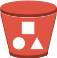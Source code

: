 <?xml version="1.0" encoding="UTF-8"?>
<dia:diagram xmlns:dia="http://www.lysator.liu.se/~alla/dia/">
  <dia:layer name="Fondo" visible="true" active="true">
    <dia:group>
      <dia:group>
        <dia:group>
          <dia:group>
            <dia:group>
              <dia:object type="Standard - BezierLine" version="0" id="O0">
                <dia:attribute name="obj_pos">
                  <dia:point val="3.879,1.403"/>
                </dia:attribute>
                <dia:attribute name="obj_bb">
                  <dia:rectangle val="2.878,1.386;4.878,1.722"/>
                </dia:attribute>
                <dia:attribute name="bez_points">
                  <dia:point val="3.879,1.403"/>
                  <dia:point val="3.879,1.542"/>
                  <dia:point val="3.879,1.403"/>
                  <dia:point val="3.879,1.542"/>
                  <dia:point val="3.879,1.546"/>
                  <dia:point val="3.879,1.55"/>
                  <dia:point val="3.878,1.554"/>
                  <dia:point val="3.878,1.416"/>
                  <dia:point val="3.878,1.554"/>
                  <dia:point val="3.878,1.416"/>
                  <dia:point val="3.879,1.411"/>
                  <dia:point val="3.879,1.407"/>
                  <dia:point val="3.879,1.403"/>
                </dia:attribute>
                <dia:attribute name="corner_types">
                  <dia:enum val="0"/>
                  <dia:enum val="0"/>
                  <dia:enum val="0"/>
                  <dia:enum val="0"/>
                  <dia:enum val="0"/>
                </dia:attribute>
                <dia:attribute name="line_color">
                  <dia:color val="#8c3323"/>
                </dia:attribute>
                <dia:attribute name="line_width">
                  <dia:real val="0"/>
                </dia:attribute>
              </dia:object>
              <dia:object type="Standard - BezierLine" version="0" id="O1">
                <dia:attribute name="obj_pos">
                  <dia:point val="3.878,1.416"/>
                </dia:attribute>
                <dia:attribute name="obj_bb">
                  <dia:rectangle val="3.875,1.416;3.878,1.569"/>
                </dia:attribute>
                <dia:attribute name="bez_points">
                  <dia:point val="3.878,1.416"/>
                  <dia:point val="3.878,1.554"/>
                  <dia:point val="3.878,1.416"/>
                  <dia:point val="3.878,1.554"/>
                  <dia:point val="3.877,1.559"/>
                  <dia:point val="3.876,1.564"/>
                  <dia:point val="3.875,1.569"/>
                  <dia:point val="3.875,1.43"/>
                  <dia:point val="3.875,1.569"/>
                  <dia:point val="3.875,1.43"/>
                  <dia:point val="3.876,1.425"/>
                  <dia:point val="3.877,1.42"/>
                  <dia:point val="3.878,1.416"/>
                </dia:attribute>
                <dia:attribute name="corner_types">
                  <dia:enum val="0"/>
                  <dia:enum val="0"/>
                  <dia:enum val="0"/>
                  <dia:enum val="0"/>
                  <dia:enum val="0"/>
                </dia:attribute>
                <dia:attribute name="line_color">
                  <dia:color val="#8c3323"/>
                </dia:attribute>
                <dia:attribute name="line_width">
                  <dia:real val="0"/>
                </dia:attribute>
              </dia:object>
              <dia:object type="Standard - BezierLine" version="0" id="O2">
                <dia:attribute name="obj_pos">
                  <dia:point val="3.875,1.43"/>
                </dia:attribute>
                <dia:attribute name="obj_bb">
                  <dia:rectangle val="3.865,1.43;3.875,1.589"/>
                </dia:attribute>
                <dia:attribute name="bez_points">
                  <dia:point val="3.875,1.43"/>
                  <dia:point val="3.875,1.569"/>
                  <dia:point val="3.875,1.43"/>
                  <dia:point val="3.875,1.569"/>
                  <dia:point val="3.872,1.575"/>
                  <dia:point val="3.869,1.582"/>
                  <dia:point val="3.865,1.589"/>
                  <dia:point val="3.865,1.45"/>
                  <dia:point val="3.865,1.589"/>
                  <dia:point val="3.865,1.45"/>
                  <dia:point val="3.869,1.443"/>
                  <dia:point val="3.872,1.437"/>
                  <dia:point val="3.875,1.43"/>
                </dia:attribute>
                <dia:attribute name="corner_types">
                  <dia:enum val="0"/>
                  <dia:enum val="0"/>
                  <dia:enum val="0"/>
                  <dia:enum val="0"/>
                  <dia:enum val="0"/>
                </dia:attribute>
                <dia:attribute name="line_color">
                  <dia:color val="#8c3323"/>
                </dia:attribute>
                <dia:attribute name="line_width">
                  <dia:real val="0"/>
                </dia:attribute>
              </dia:object>
              <dia:object type="Standard - BezierLine" version="0" id="O3">
                <dia:attribute name="obj_pos">
                  <dia:point val="3.865,1.45"/>
                </dia:attribute>
                <dia:attribute name="obj_bb">
                  <dia:rectangle val="0.121,1.403;3.865,1.863"/>
                </dia:attribute>
                <dia:attribute name="bez_points">
                  <dia:point val="3.865,1.45"/>
                  <dia:point val="3.865,1.589"/>
                  <dia:point val="3.865,1.45"/>
                  <dia:point val="3.865,1.589"/>
                  <dia:point val="3.768,1.744"/>
                  <dia:point val="3.194,1.863"/>
                  <dia:point val="2.5,1.863"/>
                  <dia:point val="1.738,1.863"/>
                  <dia:point val="1.121,1.72"/>
                  <dia:point val="1.121,1.542"/>
                  <dia:point val="1.121,1.403"/>
                  <dia:point val="1.121,1.542"/>
                  <dia:point val="1.121,1.403"/>
                  <dia:point val="1.121,1.581"/>
                  <dia:point val="1.738,1.725"/>
                  <dia:point val="2.5,1.725"/>
                  <dia:point val="3.194,1.725"/>
                  <dia:point val="3.768,1.605"/>
                  <dia:point val="3.865,1.45"/>
                </dia:attribute>
                <dia:attribute name="corner_types">
                  <dia:enum val="0"/>
                  <dia:enum val="0"/>
                  <dia:enum val="0"/>
                  <dia:enum val="0"/>
                  <dia:enum val="0"/>
                  <dia:enum val="0"/>
                  <dia:enum val="0"/>
                </dia:attribute>
                <dia:attribute name="line_color">
                  <dia:color val="#8c3323"/>
                </dia:attribute>
                <dia:attribute name="line_width">
                  <dia:real val="0"/>
                </dia:attribute>
              </dia:object>
            </dia:group>
            <dia:object type="Standard - Beziergon" version="0" id="O4">
              <dia:attribute name="obj_pos">
                <dia:point val="3.879,1.403"/>
              </dia:attribute>
              <dia:attribute name="obj_bb">
                <dia:rectangle val="0.121,1.403;4.879,1.863"/>
              </dia:attribute>
              <dia:attribute name="bez_points">
                <dia:point val="3.879,1.403"/>
                <dia:point val="3.879,1.542"/>
                <dia:point val="3.879,1.403"/>
                <dia:point val="3.879,1.542"/>
                <dia:point val="3.879,1.72"/>
                <dia:point val="3.262,1.863"/>
                <dia:point val="2.5,1.863"/>
                <dia:point val="1.738,1.863"/>
                <dia:point val="1.121,1.72"/>
                <dia:point val="1.121,1.542"/>
                <dia:point val="1.121,1.403"/>
                <dia:point val="1.121,1.542"/>
                <dia:point val="1.121,1.403"/>
                <dia:point val="1.121,1.581"/>
                <dia:point val="1.738,1.725"/>
                <dia:point val="2.5,1.725"/>
                <dia:point val="3.262,1.725"/>
                <dia:point val="3.879,1.581"/>
              </dia:attribute>
              <dia:attribute name="corner_types">
                <dia:enum val="-1525258584"/>
                <dia:enum val="0"/>
                <dia:enum val="0"/>
                <dia:enum val="0"/>
                <dia:enum val="0"/>
                <dia:enum val="0"/>
                <dia:enum val="0"/>
              </dia:attribute>
              <dia:attribute name="line_color">
                <dia:color val="#8c3323"/>
              </dia:attribute>
              <dia:attribute name="line_width">
                <dia:real val="0"/>
              </dia:attribute>
              <dia:attribute name="inner_color">
                <dia:color val="#8c3323"/>
              </dia:attribute>
              <dia:attribute name="show_background">
                <dia:boolean val="true"/>
              </dia:attribute>
            </dia:object>
            <dia:group>
              <dia:object type="Standard - Beziergon" version="0" id="O5">
                <dia:attribute name="obj_pos">
                  <dia:point val="2.5,1.081"/>
                </dia:attribute>
                <dia:attribute name="obj_bb">
                  <dia:rectangle val="1.121,1.081;3.879,1.725"/>
                </dia:attribute>
                <dia:attribute name="bez_points">
                  <dia:point val="2.5,1.081"/>
                  <dia:point val="3.262,1.081"/>
                  <dia:point val="3.879,1.225"/>
                  <dia:point val="3.879,1.403"/>
                  <dia:point val="3.879,1.581"/>
                  <dia:point val="3.262,1.725"/>
                  <dia:point val="2.5,1.725"/>
                  <dia:point val="1.738,1.725"/>
                  <dia:point val="1.121,1.581"/>
                  <dia:point val="1.121,1.403"/>
                  <dia:point val="1.121,1.225"/>
                  <dia:point val="1.738,1.081"/>
                </dia:attribute>
                <dia:attribute name="corner_types">
                  <dia:enum val="-1525258616"/>
                  <dia:enum val="0"/>
                  <dia:enum val="0"/>
                  <dia:enum val="0"/>
                  <dia:enum val="0"/>
                </dia:attribute>
                <dia:attribute name="line_color">
                  <dia:color val="#e15343"/>
                </dia:attribute>
                <dia:attribute name="line_width">
                  <dia:real val="0"/>
                </dia:attribute>
                <dia:attribute name="inner_color">
                  <dia:color val="#e15343"/>
                </dia:attribute>
                <dia:attribute name="show_background">
                  <dia:boolean val="true"/>
                </dia:attribute>
              </dia:object>
            </dia:group>
            <dia:group>
              <dia:object type="Standard - Polygon" version="0" id="O6">
                <dia:attribute name="obj_pos">
                  <dia:point val="3.871,1.65"/>
                </dia:attribute>
                <dia:attribute name="obj_bb">
                  <dia:rectangle val="3.384,1.65;3.871,3.703"/>
                </dia:attribute>
                <dia:attribute name="poly_points">
                  <dia:point val="3.871,1.65"/>
                  <dia:point val="3.871,1.789"/>
                  <dia:point val="3.419,3.703"/>
                  <dia:point val="3.384,3.613"/>
                </dia:attribute>
                <dia:attribute name="line_color">
                  <dia:color val="#8c3323"/>
                </dia:attribute>
                <dia:attribute name="line_width">
                  <dia:real val="0"/>
                </dia:attribute>
                <dia:attribute name="inner_color">
                  <dia:color val="#8c3323"/>
                </dia:attribute>
                <dia:attribute name="show_background">
                  <dia:boolean val="true"/>
                </dia:attribute>
              </dia:object>
            </dia:group>
            <dia:group>
              <dia:object type="Standard - Polygon" version="0" id="O7">
                <dia:attribute name="obj_pos">
                  <dia:point val="1.581,3.565"/>
                </dia:attribute>
                <dia:attribute name="obj_bb">
                  <dia:rectangle val="1.129,1.65;1.581,3.703"/>
                </dia:attribute>
                <dia:attribute name="poly_points">
                  <dia:point val="1.581,3.565"/>
                  <dia:point val="1.581,3.703"/>
                  <dia:point val="1.129,1.789"/>
                  <dia:point val="1.129,1.65"/>
                </dia:attribute>
                <dia:attribute name="line_color">
                  <dia:color val="#8c3323"/>
                </dia:attribute>
                <dia:attribute name="line_width">
                  <dia:real val="0"/>
                </dia:attribute>
                <dia:attribute name="inner_color">
                  <dia:color val="#8c3323"/>
                </dia:attribute>
                <dia:attribute name="show_background">
                  <dia:boolean val="true"/>
                </dia:attribute>
              </dia:object>
            </dia:group>
            <dia:group>
              <dia:object type="Standard - BezierLine" version="0" id="O8">
                <dia:attribute name="obj_pos">
                  <dia:point val="3.419,3.565"/>
                </dia:attribute>
                <dia:attribute name="obj_bb">
                  <dia:rectangle val="2.419,3.565;4.419,3.853"/>
                </dia:attribute>
                <dia:attribute name="bez_points">
                  <dia:point val="3.419,3.565"/>
                  <dia:point val="3.419,3.703"/>
                  <dia:point val="3.419,3.565"/>
                  <dia:point val="3.419,3.703"/>
                  <dia:point val="3.419,3.706"/>
                  <dia:point val="3.419,3.709"/>
                  <dia:point val="3.419,3.712"/>
                  <dia:point val="3.419,3.573"/>
                  <dia:point val="3.419,3.712"/>
                  <dia:point val="3.419,3.573"/>
                  <dia:point val="3.419,3.57"/>
                  <dia:point val="3.419,3.568"/>
                  <dia:point val="3.419,3.565"/>
                </dia:attribute>
                <dia:attribute name="corner_types">
                  <dia:enum val="0"/>
                  <dia:enum val="0"/>
                  <dia:enum val="0"/>
                  <dia:enum val="0"/>
                  <dia:enum val="0"/>
                </dia:attribute>
                <dia:attribute name="line_color">
                  <dia:color val="#8c3323"/>
                </dia:attribute>
                <dia:attribute name="line_width">
                  <dia:real val="0"/>
                </dia:attribute>
              </dia:object>
              <dia:object type="Standard - BezierLine" version="0" id="O9">
                <dia:attribute name="obj_pos">
                  <dia:point val="3.419,3.573"/>
                </dia:attribute>
                <dia:attribute name="obj_bb">
                  <dia:rectangle val="3.416,3.573;3.419,3.722"/>
                </dia:attribute>
                <dia:attribute name="bez_points">
                  <dia:point val="3.419,3.573"/>
                  <dia:point val="3.419,3.712"/>
                  <dia:point val="3.419,3.573"/>
                  <dia:point val="3.419,3.712"/>
                  <dia:point val="3.418,3.715"/>
                  <dia:point val="3.417,3.718"/>
                  <dia:point val="3.416,3.722"/>
                  <dia:point val="3.416,3.583"/>
                  <dia:point val="3.416,3.722"/>
                  <dia:point val="3.416,3.583"/>
                  <dia:point val="3.417,3.58"/>
                  <dia:point val="3.418,3.576"/>
                  <dia:point val="3.419,3.573"/>
                </dia:attribute>
                <dia:attribute name="corner_types">
                  <dia:enum val="0"/>
                  <dia:enum val="0"/>
                  <dia:enum val="0"/>
                  <dia:enum val="0"/>
                  <dia:enum val="0"/>
                </dia:attribute>
                <dia:attribute name="line_color">
                  <dia:color val="#8c3323"/>
                </dia:attribute>
                <dia:attribute name="line_width">
                  <dia:real val="0"/>
                </dia:attribute>
              </dia:object>
              <dia:object type="Standard - BezierLine" version="0" id="O10">
                <dia:attribute name="obj_pos">
                  <dia:point val="3.416,3.583"/>
                </dia:attribute>
                <dia:attribute name="obj_bb">
                  <dia:rectangle val="3.41,3.583;3.416,3.735"/>
                </dia:attribute>
                <dia:attribute name="bez_points">
                  <dia:point val="3.416,3.583"/>
                  <dia:point val="3.416,3.722"/>
                  <dia:point val="3.416,3.583"/>
                  <dia:point val="3.416,3.722"/>
                  <dia:point val="3.415,3.726"/>
                  <dia:point val="3.412,3.731"/>
                  <dia:point val="3.41,3.735"/>
                  <dia:point val="3.41,3.596"/>
                  <dia:point val="3.41,3.735"/>
                  <dia:point val="3.41,3.596"/>
                  <dia:point val="3.412,3.592"/>
                  <dia:point val="3.415,3.588"/>
                  <dia:point val="3.416,3.583"/>
                </dia:attribute>
                <dia:attribute name="corner_types">
                  <dia:enum val="0"/>
                  <dia:enum val="0"/>
                  <dia:enum val="0"/>
                  <dia:enum val="0"/>
                  <dia:enum val="0"/>
                </dia:attribute>
                <dia:attribute name="line_color">
                  <dia:color val="#8c3323"/>
                </dia:attribute>
                <dia:attribute name="line_width">
                  <dia:real val="0"/>
                </dia:attribute>
              </dia:object>
              <dia:object type="Standard - BezierLine" version="0" id="O11">
                <dia:attribute name="obj_pos">
                  <dia:point val="3.433,3.55"/>
                </dia:attribute>
                <dia:attribute name="obj_bb">
                  <dia:rectangle val="0.581,3.55;3.433,3.919"/>
                </dia:attribute>
                <dia:attribute name="bez_points">
                  <dia:point val="3.433,3.55"/>
                  <dia:point val="3.41,3.735"/>
                  <dia:point val="3.433,3.55"/>
                  <dia:point val="3.41,3.735"/>
                  <dia:point val="3.345,3.839"/>
                  <dia:point val="2.963,3.919"/>
                  <dia:point val="2.5,3.919"/>
                  <dia:point val="1.992,3.919"/>
                  <dia:point val="1.581,3.823"/>
                  <dia:point val="1.581,3.703"/>
                  <dia:point val="1.581,3.565"/>
                  <dia:point val="1.581,3.703"/>
                  <dia:point val="1.581,3.565"/>
                  <dia:point val="1.581,3.684"/>
                  <dia:point val="1.992,3.78"/>
                  <dia:point val="2.5,3.78"/>
                  <dia:point val="2.963,3.78"/>
                  <dia:point val="3.345,3.701"/>
                  <dia:point val="3.41,3.596"/>
                </dia:attribute>
                <dia:attribute name="corner_types">
                  <dia:enum val="0"/>
                  <dia:enum val="0"/>
                  <dia:enum val="0"/>
                  <dia:enum val="0"/>
                  <dia:enum val="0"/>
                  <dia:enum val="0"/>
                  <dia:enum val="0"/>
                </dia:attribute>
                <dia:attribute name="line_color">
                  <dia:color val="#8c3323"/>
                </dia:attribute>
                <dia:attribute name="line_width">
                  <dia:real val="0"/>
                </dia:attribute>
              </dia:object>
            </dia:group>
            <dia:object type="Standard - Beziergon" version="0" id="O12">
              <dia:attribute name="obj_pos">
                <dia:point val="3.419,3.565"/>
              </dia:attribute>
              <dia:attribute name="obj_bb">
                <dia:rectangle val="0.581,3.565;4.419,3.919"/>
              </dia:attribute>
              <dia:attribute name="bez_points">
                <dia:point val="3.419,3.565"/>
                <dia:point val="3.419,3.703"/>
                <dia:point val="3.419,3.565"/>
                <dia:point val="3.419,3.703"/>
                <dia:point val="3.419,3.823"/>
                <dia:point val="3.009,3.919"/>
                <dia:point val="2.5,3.919"/>
                <dia:point val="1.992,3.919"/>
                <dia:point val="1.581,3.823"/>
                <dia:point val="1.581,3.703"/>
                <dia:point val="1.581,3.565"/>
                <dia:point val="1.581,3.703"/>
                <dia:point val="1.581,3.565"/>
                <dia:point val="1.581,3.684"/>
                <dia:point val="1.992,3.78"/>
                <dia:point val="2.5,3.78"/>
                <dia:point val="3.009,3.78"/>
                <dia:point val="3.419,3.684"/>
              </dia:attribute>
              <dia:attribute name="corner_types">
                <dia:enum val="-1525258536"/>
                <dia:enum val="0"/>
                <dia:enum val="0"/>
                <dia:enum val="0"/>
                <dia:enum val="0"/>
                <dia:enum val="0"/>
                <dia:enum val="0"/>
              </dia:attribute>
              <dia:attribute name="line_color">
                <dia:color val="#8c3323"/>
              </dia:attribute>
              <dia:attribute name="line_width">
                <dia:real val="0"/>
              </dia:attribute>
              <dia:attribute name="inner_color">
                <dia:color val="#8c3323"/>
              </dia:attribute>
              <dia:attribute name="show_background">
                <dia:boolean val="true"/>
              </dia:attribute>
            </dia:object>
            <dia:group>
              <dia:object type="Standard - Beziergon" version="0" id="O13">
                <dia:attribute name="obj_pos">
                  <dia:point val="2.5,1.938"/>
                </dia:attribute>
                <dia:attribute name="obj_bb">
                  <dia:rectangle val="1.129,1.65;3.871,3.78"/>
                </dia:attribute>
                <dia:attribute name="bez_points">
                  <dia:point val="2.5,1.938"/>
                  <dia:point val="3.212,1.938"/>
                  <dia:point val="3.798,1.812"/>
                  <dia:point val="3.871,1.65"/>
                  <dia:point val="3.419,3.565"/>
                  <dia:point val="3.871,1.65"/>
                  <dia:point val="3.419,3.565"/>
                  <dia:point val="3.419,3.684"/>
                  <dia:point val="3.009,3.78"/>
                  <dia:point val="2.5,3.78"/>
                  <dia:point val="1.992,3.78"/>
                  <dia:point val="1.581,3.684"/>
                  <dia:point val="1.581,3.565"/>
                  <dia:point val="1.129,1.65"/>
                  <dia:point val="1.581,3.565"/>
                  <dia:point val="1.129,1.65"/>
                  <dia:point val="1.202,1.812"/>
                  <dia:point val="1.788,1.938"/>
                </dia:attribute>
                <dia:attribute name="corner_types">
                  <dia:enum val="-1525258584"/>
                  <dia:enum val="0"/>
                  <dia:enum val="0"/>
                  <dia:enum val="0"/>
                  <dia:enum val="0"/>
                  <dia:enum val="0"/>
                  <dia:enum val="0"/>
                </dia:attribute>
                <dia:attribute name="line_color">
                  <dia:color val="#e15343"/>
                </dia:attribute>
                <dia:attribute name="line_width">
                  <dia:real val="0"/>
                </dia:attribute>
                <dia:attribute name="inner_color">
                  <dia:color val="#e15343"/>
                </dia:attribute>
                <dia:attribute name="show_background">
                  <dia:boolean val="true"/>
                </dia:attribute>
              </dia:object>
            </dia:group>
          </dia:group>
        </dia:group>
        <dia:object type="Standard - Box" version="0" id="O14">
          <dia:attribute name="obj_pos">
            <dia:point val="2.188,2.143"/>
          </dia:attribute>
          <dia:attribute name="obj_bb">
            <dia:rectangle val="2.188,2.143;2.762,2.713"/>
          </dia:attribute>
          <dia:attribute name="elem_corner">
            <dia:point val="2.188,2.143"/>
          </dia:attribute>
          <dia:attribute name="elem_width">
            <dia:real val="0.574"/>
          </dia:attribute>
          <dia:attribute name="elem_height">
            <dia:real val="0.57"/>
          </dia:attribute>
          <dia:attribute name="border_width">
            <dia:real val="0"/>
          </dia:attribute>
          <dia:attribute name="border_color">
            <dia:color val="#ffffff"/>
          </dia:attribute>
          <dia:attribute name="show_background">
            <dia:boolean val="true"/>
          </dia:attribute>
        </dia:object>
        <dia:object type="Standard - Ellipse" version="0" id="O15">
          <dia:attribute name="obj_pos">
            <dia:point val="1.731,2.914"/>
          </dia:attribute>
          <dia:attribute name="obj_bb">
            <dia:rectangle val="1.731,2.914;2.297,3.476"/>
          </dia:attribute>
          <dia:attribute name="elem_corner">
            <dia:point val="1.731,2.914"/>
          </dia:attribute>
          <dia:attribute name="elem_width">
            <dia:real val="0.566"/>
          </dia:attribute>
          <dia:attribute name="elem_height">
            <dia:real val="0.562"/>
          </dia:attribute>
          <dia:attribute name="border_width">
            <dia:real val="0"/>
          </dia:attribute>
          <dia:attribute name="border_color">
            <dia:color val="#ffffff"/>
          </dia:attribute>
        </dia:object>
        <dia:object type="Standard - Polygon" version="0" id="O16">
          <dia:attribute name="obj_pos">
            <dia:point val="3.204,3.463"/>
          </dia:attribute>
          <dia:attribute name="obj_bb">
            <dia:rectangle val="2.637,2.939;3.204,3.463"/>
          </dia:attribute>
          <dia:attribute name="poly_points">
            <dia:point val="3.204,3.463"/>
            <dia:point val="2.637,3.463"/>
            <dia:point val="2.921,2.939"/>
          </dia:attribute>
          <dia:attribute name="line_color">
            <dia:color val="#ffffff"/>
          </dia:attribute>
          <dia:attribute name="line_width">
            <dia:real val="0"/>
          </dia:attribute>
          <dia:attribute name="show_background">
            <dia:boolean val="true"/>
          </dia:attribute>
        </dia:object>
      </dia:group>
    </dia:group>
  </dia:layer>
</dia:diagram>
